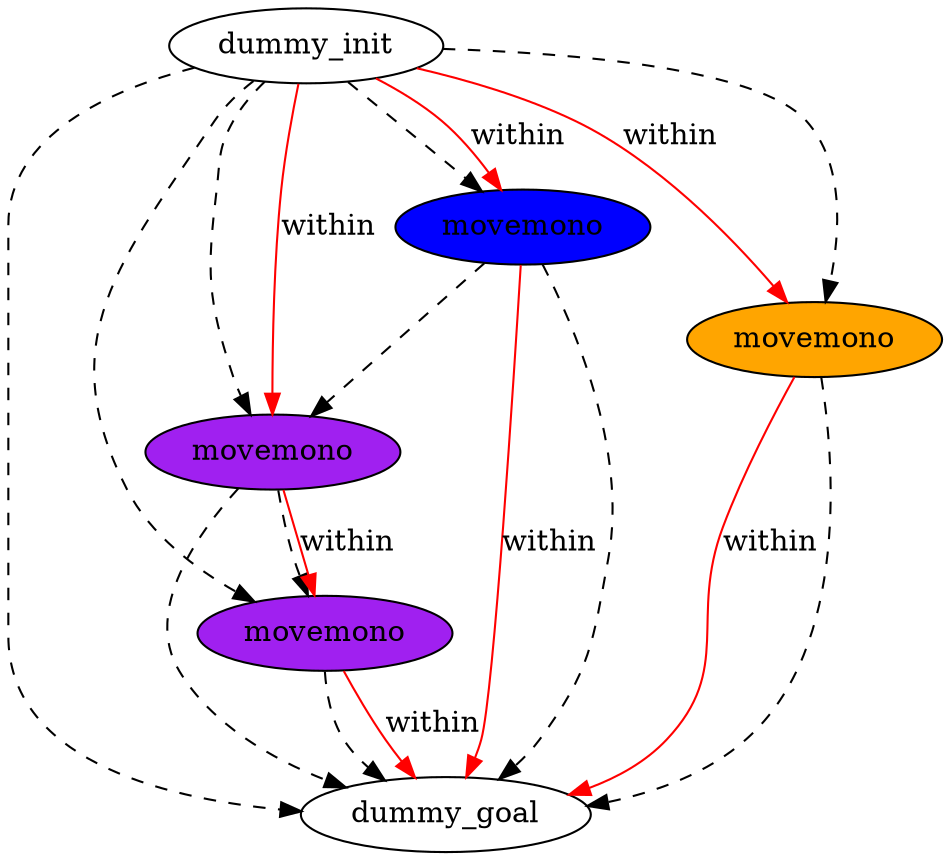 digraph {
	"5d63c249-9bf8-fe15-f383-b76a06b5e33b" [label=dummy_init fillcolor=white style=filled]
	"58f3e0c6-2814-2966-df76-085b6a1e94c6" [label=dummy_goal fillcolor=white style=filled]
	"6c2876b8-64b7-fffe-6079-8b8d0dcc191d" [label=movemono fillcolor=purple style=filled]
	"8c9d5aee-c2c9-581b-bf9c-48b16d9ccc2d" [label=movemono fillcolor=blue style=filled]
	"25bf277a-8759-bd05-9786-e3d0f7cb2b41" [label=movemono fillcolor=orange style=filled]
	"a78e37db-6edb-bd97-da33-024002138140" [label=movemono fillcolor=purple style=filled]
	"25bf277a-8759-bd05-9786-e3d0f7cb2b41" -> "58f3e0c6-2814-2966-df76-085b6a1e94c6" [color=black style=dashed]
	"8c9d5aee-c2c9-581b-bf9c-48b16d9ccc2d" -> "a78e37db-6edb-bd97-da33-024002138140" [color=black style=dashed]
	"a78e37db-6edb-bd97-da33-024002138140" -> "6c2876b8-64b7-fffe-6079-8b8d0dcc191d" [color=black style=dashed]
	"5d63c249-9bf8-fe15-f383-b76a06b5e33b" -> "8c9d5aee-c2c9-581b-bf9c-48b16d9ccc2d" [color=black style=dashed]
	"5d63c249-9bf8-fe15-f383-b76a06b5e33b" -> "a78e37db-6edb-bd97-da33-024002138140" [color=black style=dashed]
	"5d63c249-9bf8-fe15-f383-b76a06b5e33b" -> "6c2876b8-64b7-fffe-6079-8b8d0dcc191d" [color=black style=dashed]
	"5d63c249-9bf8-fe15-f383-b76a06b5e33b" -> "25bf277a-8759-bd05-9786-e3d0f7cb2b41" [color=black style=dashed]
	"5d63c249-9bf8-fe15-f383-b76a06b5e33b" -> "58f3e0c6-2814-2966-df76-085b6a1e94c6" [color=black style=dashed]
	"8c9d5aee-c2c9-581b-bf9c-48b16d9ccc2d" -> "58f3e0c6-2814-2966-df76-085b6a1e94c6" [color=black style=dashed]
	"6c2876b8-64b7-fffe-6079-8b8d0dcc191d" -> "58f3e0c6-2814-2966-df76-085b6a1e94c6" [color=black style=dashed]
	"a78e37db-6edb-bd97-da33-024002138140" -> "58f3e0c6-2814-2966-df76-085b6a1e94c6" [color=black style=dashed]
	"a78e37db-6edb-bd97-da33-024002138140" -> "6c2876b8-64b7-fffe-6079-8b8d0dcc191d" [label=within color=red]
	"5d63c249-9bf8-fe15-f383-b76a06b5e33b" -> "25bf277a-8759-bd05-9786-e3d0f7cb2b41" [label=within color=red]
	"5d63c249-9bf8-fe15-f383-b76a06b5e33b" -> "a78e37db-6edb-bd97-da33-024002138140" [label=within color=red]
	"5d63c249-9bf8-fe15-f383-b76a06b5e33b" -> "8c9d5aee-c2c9-581b-bf9c-48b16d9ccc2d" [label=within color=red]
	"6c2876b8-64b7-fffe-6079-8b8d0dcc191d" -> "58f3e0c6-2814-2966-df76-085b6a1e94c6" [label=within color=red]
	"8c9d5aee-c2c9-581b-bf9c-48b16d9ccc2d" -> "58f3e0c6-2814-2966-df76-085b6a1e94c6" [label=within color=red]
	"25bf277a-8759-bd05-9786-e3d0f7cb2b41" -> "58f3e0c6-2814-2966-df76-085b6a1e94c6" [label=within color=red]
}
